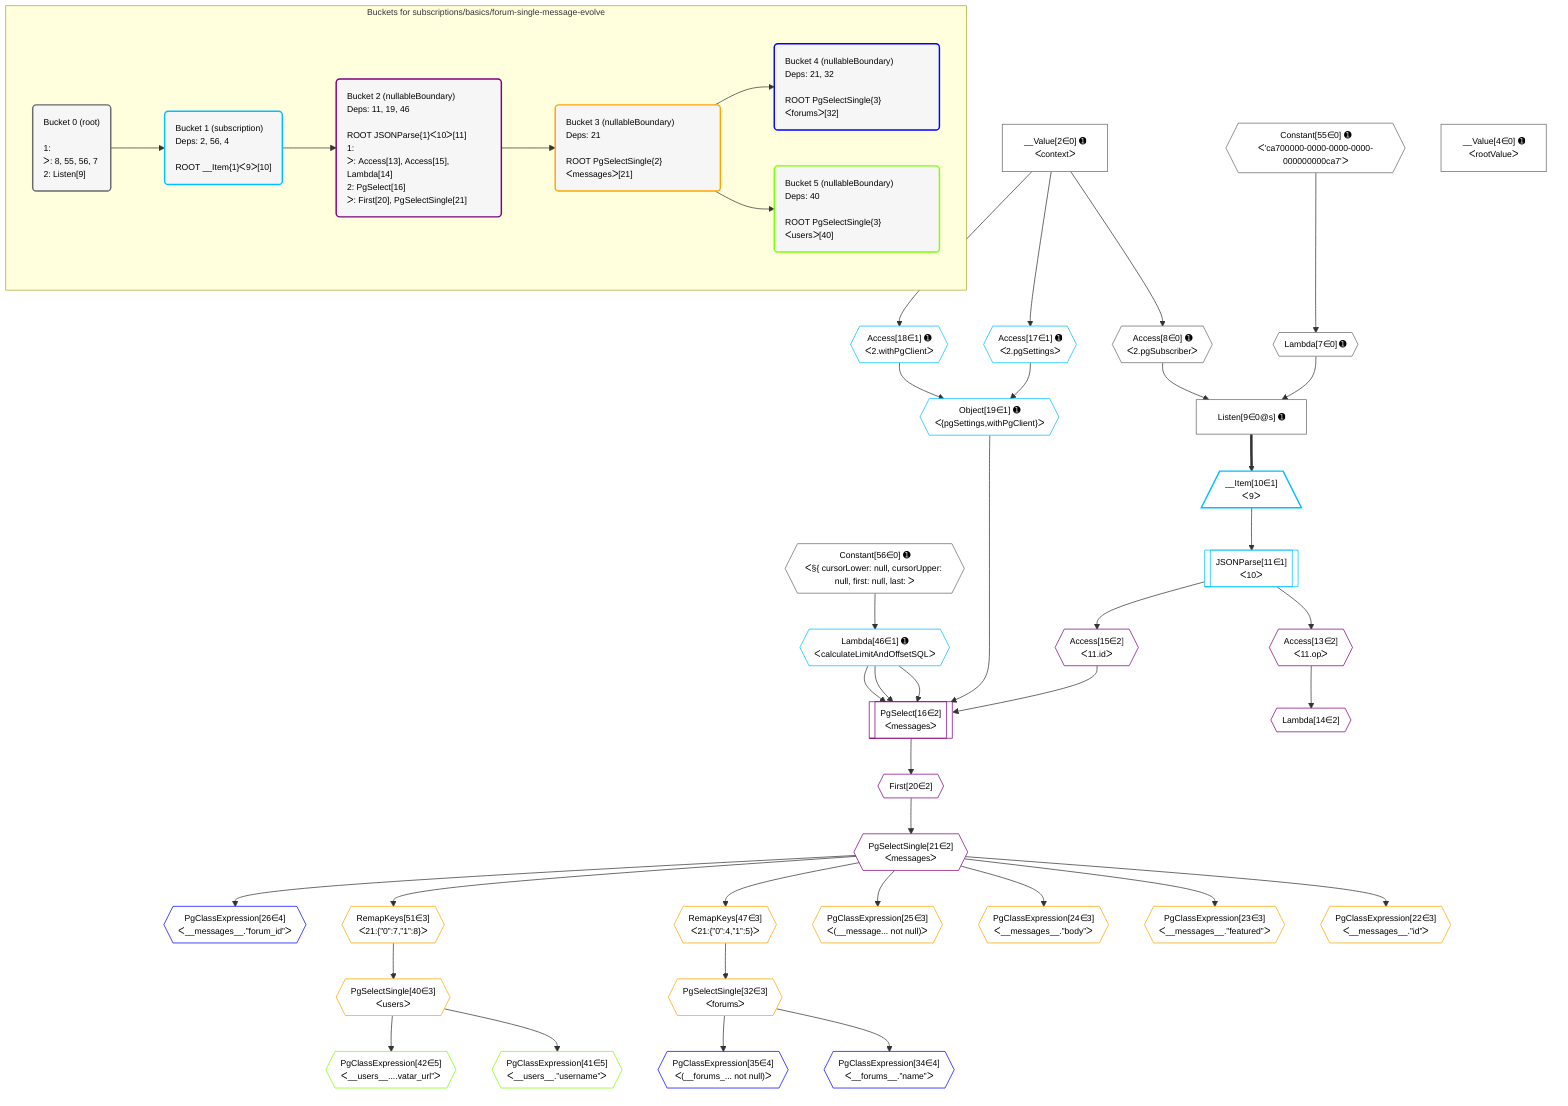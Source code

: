 %%{init: {'themeVariables': { 'fontSize': '12px'}}}%%
graph TD
    classDef path fill:#eee,stroke:#000,color:#000
    classDef plan fill:#fff,stroke-width:1px,color:#000
    classDef itemplan fill:#fff,stroke-width:2px,color:#000
    classDef unbatchedplan fill:#dff,stroke-width:1px,color:#000
    classDef sideeffectplan fill:#fcc,stroke-width:2px,color:#000
    classDef bucket fill:#f6f6f6,color:#000,stroke-width:2px,text-align:left


    %% plan dependencies
    Listen9["Listen[9∈0@s] ➊"]:::plan
    Access8{{"Access[8∈0] ➊<br />ᐸ2.pgSubscriberᐳ"}}:::plan
    Lambda7{{"Lambda[7∈0] ➊"}}:::plan
    Access8 & Lambda7 --> Listen9
    Constant55{{"Constant[55∈0] ➊<br />ᐸ'ca700000-0000-0000-0000-000000000ca7'ᐳ"}}:::plan
    Constant55 --> Lambda7
    __Value2["__Value[2∈0] ➊<br />ᐸcontextᐳ"]:::plan
    __Value2 --> Access8
    __Value4["__Value[4∈0] ➊<br />ᐸrootValueᐳ"]:::plan
    Constant56{{"Constant[56∈0] ➊<br />ᐸ§{ cursorLower: null, cursorUpper: null, first: null, last: ᐳ"}}:::plan
    Object19{{"Object[19∈1] ➊<br />ᐸ{pgSettings,withPgClient}ᐳ"}}:::plan
    Access17{{"Access[17∈1] ➊<br />ᐸ2.pgSettingsᐳ"}}:::plan
    Access18{{"Access[18∈1] ➊<br />ᐸ2.withPgClientᐳ"}}:::plan
    Access17 & Access18 --> Object19
    __Item10[/"__Item[10∈1]<br />ᐸ9ᐳ"\]:::itemplan
    Listen9 ==> __Item10
    JSONParse11[["JSONParse[11∈1]<br />ᐸ10ᐳ"]]:::plan
    __Item10 --> JSONParse11
    __Value2 --> Access17
    __Value2 --> Access18
    Lambda46{{"Lambda[46∈1] ➊<br />ᐸcalculateLimitAndOffsetSQLᐳ"}}:::plan
    Constant56 --> Lambda46
    PgSelect16[["PgSelect[16∈2]<br />ᐸmessagesᐳ"]]:::plan
    Access15{{"Access[15∈2]<br />ᐸ11.idᐳ"}}:::plan
    Object19 & Access15 & Lambda46 & Lambda46 & Lambda46 --> PgSelect16
    Access13{{"Access[13∈2]<br />ᐸ11.opᐳ"}}:::plan
    JSONParse11 --> Access13
    Lambda14{{"Lambda[14∈2]"}}:::plan
    Access13 --> Lambda14
    JSONParse11 --> Access15
    First20{{"First[20∈2]"}}:::plan
    PgSelect16 --> First20
    PgSelectSingle21{{"PgSelectSingle[21∈2]<br />ᐸmessagesᐳ"}}:::plan
    First20 --> PgSelectSingle21
    PgClassExpression22{{"PgClassExpression[22∈3]<br />ᐸ__messages__.”id”ᐳ"}}:::plan
    PgSelectSingle21 --> PgClassExpression22
    PgClassExpression23{{"PgClassExpression[23∈3]<br />ᐸ__messages__.”featured”ᐳ"}}:::plan
    PgSelectSingle21 --> PgClassExpression23
    PgClassExpression24{{"PgClassExpression[24∈3]<br />ᐸ__messages__.”body”ᐳ"}}:::plan
    PgSelectSingle21 --> PgClassExpression24
    PgClassExpression25{{"PgClassExpression[25∈3]<br />ᐸ(__message... not null)ᐳ"}}:::plan
    PgSelectSingle21 --> PgClassExpression25
    PgSelectSingle32{{"PgSelectSingle[32∈3]<br />ᐸforumsᐳ"}}:::plan
    RemapKeys47{{"RemapKeys[47∈3]<br />ᐸ21:{”0”:4,”1”:5}ᐳ"}}:::plan
    RemapKeys47 --> PgSelectSingle32
    PgSelectSingle40{{"PgSelectSingle[40∈3]<br />ᐸusersᐳ"}}:::plan
    RemapKeys51{{"RemapKeys[51∈3]<br />ᐸ21:{”0”:7,”1”:8}ᐳ"}}:::plan
    RemapKeys51 --> PgSelectSingle40
    PgSelectSingle21 --> RemapKeys47
    PgSelectSingle21 --> RemapKeys51
    PgClassExpression26{{"PgClassExpression[26∈4]<br />ᐸ__messages__.”forum_id”ᐳ"}}:::plan
    PgSelectSingle21 --> PgClassExpression26
    PgClassExpression34{{"PgClassExpression[34∈4]<br />ᐸ__forums__.”name”ᐳ"}}:::plan
    PgSelectSingle32 --> PgClassExpression34
    PgClassExpression35{{"PgClassExpression[35∈4]<br />ᐸ(__forums_... not null)ᐳ"}}:::plan
    PgSelectSingle32 --> PgClassExpression35
    PgClassExpression41{{"PgClassExpression[41∈5]<br />ᐸ__users__.”username”ᐳ"}}:::plan
    PgSelectSingle40 --> PgClassExpression41
    PgClassExpression42{{"PgClassExpression[42∈5]<br />ᐸ__users__....vatar_url”ᐳ"}}:::plan
    PgSelectSingle40 --> PgClassExpression42

    %% define steps

    subgraph "Buckets for subscriptions/basics/forum-single-message-evolve"
    Bucket0("Bucket 0 (root)<br /><br />1: <br />ᐳ: 8, 55, 56, 7<br />2: Listen[9]"):::bucket
    classDef bucket0 stroke:#696969
    class Bucket0,__Value2,__Value4,Lambda7,Access8,Listen9,Constant55,Constant56 bucket0
    Bucket1("Bucket 1 (subscription)<br />Deps: 2, 56, 4<br /><br />ROOT __Item{1}ᐸ9ᐳ[10]"):::bucket
    classDef bucket1 stroke:#00bfff
    class Bucket1,__Item10,JSONParse11,Access17,Access18,Object19,Lambda46 bucket1
    Bucket2("Bucket 2 (nullableBoundary)<br />Deps: 11, 19, 46<br /><br />ROOT JSONParse{1}ᐸ10ᐳ[11]<br />1: <br />ᐳ: Access[13], Access[15], Lambda[14]<br />2: PgSelect[16]<br />ᐳ: First[20], PgSelectSingle[21]"):::bucket
    classDef bucket2 stroke:#7f007f
    class Bucket2,Access13,Lambda14,Access15,PgSelect16,First20,PgSelectSingle21 bucket2
    Bucket3("Bucket 3 (nullableBoundary)<br />Deps: 21<br /><br />ROOT PgSelectSingle{2}ᐸmessagesᐳ[21]"):::bucket
    classDef bucket3 stroke:#ffa500
    class Bucket3,PgClassExpression22,PgClassExpression23,PgClassExpression24,PgClassExpression25,PgSelectSingle32,PgSelectSingle40,RemapKeys47,RemapKeys51 bucket3
    Bucket4("Bucket 4 (nullableBoundary)<br />Deps: 21, 32<br /><br />ROOT PgSelectSingle{3}ᐸforumsᐳ[32]"):::bucket
    classDef bucket4 stroke:#0000ff
    class Bucket4,PgClassExpression26,PgClassExpression34,PgClassExpression35 bucket4
    Bucket5("Bucket 5 (nullableBoundary)<br />Deps: 40<br /><br />ROOT PgSelectSingle{3}ᐸusersᐳ[40]"):::bucket
    classDef bucket5 stroke:#7fff00
    class Bucket5,PgClassExpression41,PgClassExpression42 bucket5
    Bucket0 --> Bucket1
    Bucket1 --> Bucket2
    Bucket2 --> Bucket3
    Bucket3 --> Bucket4 & Bucket5
    end